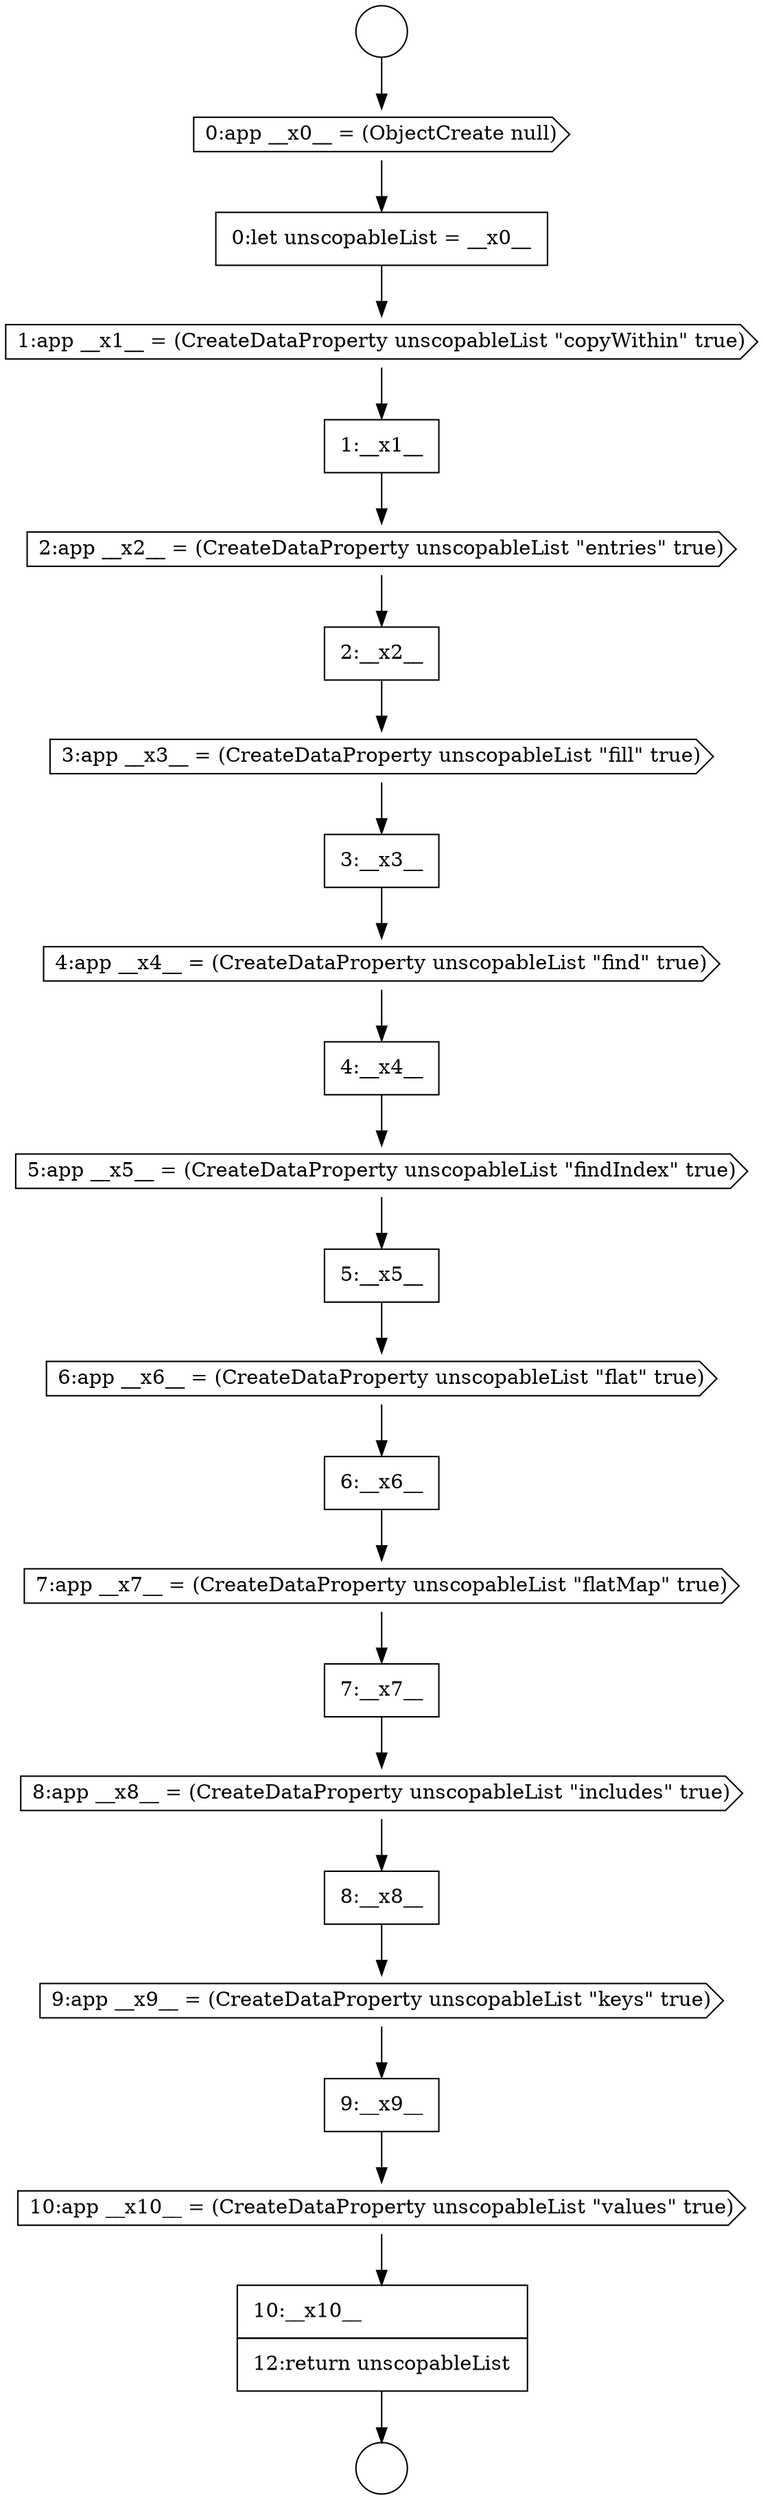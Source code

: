 digraph {
  node15628 [shape=cds, label=<<font color="black">10:app __x10__ = (CreateDataProperty unscopableList &quot;values&quot; true)</font>> color="black" fillcolor="white" style=filled]
  node15611 [shape=none, margin=0, label=<<font color="black">
    <table border="0" cellborder="1" cellspacing="0" cellpadding="10">
      <tr><td align="left">1:__x1__</td></tr>
    </table>
  </font>> color="black" fillcolor="white" style=filled]
  node15623 [shape=none, margin=0, label=<<font color="black">
    <table border="0" cellborder="1" cellspacing="0" cellpadding="10">
      <tr><td align="left">7:__x7__</td></tr>
    </table>
  </font>> color="black" fillcolor="white" style=filled]
  node15618 [shape=cds, label=<<font color="black">5:app __x5__ = (CreateDataProperty unscopableList &quot;findIndex&quot; true)</font>> color="black" fillcolor="white" style=filled]
  node15627 [shape=none, margin=0, label=<<font color="black">
    <table border="0" cellborder="1" cellspacing="0" cellpadding="10">
      <tr><td align="left">9:__x9__</td></tr>
    </table>
  </font>> color="black" fillcolor="white" style=filled]
  node15610 [shape=cds, label=<<font color="black">1:app __x1__ = (CreateDataProperty unscopableList &quot;copyWithin&quot; true)</font>> color="black" fillcolor="white" style=filled]
  node15619 [shape=none, margin=0, label=<<font color="black">
    <table border="0" cellborder="1" cellspacing="0" cellpadding="10">
      <tr><td align="left">5:__x5__</td></tr>
    </table>
  </font>> color="black" fillcolor="white" style=filled]
  node15624 [shape=cds, label=<<font color="black">8:app __x8__ = (CreateDataProperty unscopableList &quot;includes&quot; true)</font>> color="black" fillcolor="white" style=filled]
  node15614 [shape=cds, label=<<font color="black">3:app __x3__ = (CreateDataProperty unscopableList &quot;fill&quot; true)</font>> color="black" fillcolor="white" style=filled]
  node15607 [shape=circle label=" " color="black" fillcolor="white" style=filled]
  node15609 [shape=none, margin=0, label=<<font color="black">
    <table border="0" cellborder="1" cellspacing="0" cellpadding="10">
      <tr><td align="left">0:let unscopableList = __x0__</td></tr>
    </table>
  </font>> color="black" fillcolor="white" style=filled]
  node15626 [shape=cds, label=<<font color="black">9:app __x9__ = (CreateDataProperty unscopableList &quot;keys&quot; true)</font>> color="black" fillcolor="white" style=filled]
  node15620 [shape=cds, label=<<font color="black">6:app __x6__ = (CreateDataProperty unscopableList &quot;flat&quot; true)</font>> color="black" fillcolor="white" style=filled]
  node15615 [shape=none, margin=0, label=<<font color="black">
    <table border="0" cellborder="1" cellspacing="0" cellpadding="10">
      <tr><td align="left">3:__x3__</td></tr>
    </table>
  </font>> color="black" fillcolor="white" style=filled]
  node15608 [shape=cds, label=<<font color="black">0:app __x0__ = (ObjectCreate null)</font>> color="black" fillcolor="white" style=filled]
  node15613 [shape=none, margin=0, label=<<font color="black">
    <table border="0" cellborder="1" cellspacing="0" cellpadding="10">
      <tr><td align="left">2:__x2__</td></tr>
    </table>
  </font>> color="black" fillcolor="white" style=filled]
  node15612 [shape=cds, label=<<font color="black">2:app __x2__ = (CreateDataProperty unscopableList &quot;entries&quot; true)</font>> color="black" fillcolor="white" style=filled]
  node15625 [shape=none, margin=0, label=<<font color="black">
    <table border="0" cellborder="1" cellspacing="0" cellpadding="10">
      <tr><td align="left">8:__x8__</td></tr>
    </table>
  </font>> color="black" fillcolor="white" style=filled]
  node15621 [shape=none, margin=0, label=<<font color="black">
    <table border="0" cellborder="1" cellspacing="0" cellpadding="10">
      <tr><td align="left">6:__x6__</td></tr>
    </table>
  </font>> color="black" fillcolor="white" style=filled]
  node15629 [shape=none, margin=0, label=<<font color="black">
    <table border="0" cellborder="1" cellspacing="0" cellpadding="10">
      <tr><td align="left">10:__x10__</td></tr>
      <tr><td align="left">12:return unscopableList</td></tr>
    </table>
  </font>> color="black" fillcolor="white" style=filled]
  node15616 [shape=cds, label=<<font color="black">4:app __x4__ = (CreateDataProperty unscopableList &quot;find&quot; true)</font>> color="black" fillcolor="white" style=filled]
  node15606 [shape=circle label=" " color="black" fillcolor="white" style=filled]
  node15622 [shape=cds, label=<<font color="black">7:app __x7__ = (CreateDataProperty unscopableList &quot;flatMap&quot; true)</font>> color="black" fillcolor="white" style=filled]
  node15617 [shape=none, margin=0, label=<<font color="black">
    <table border="0" cellborder="1" cellspacing="0" cellpadding="10">
      <tr><td align="left">4:__x4__</td></tr>
    </table>
  </font>> color="black" fillcolor="white" style=filled]
  node15626 -> node15627 [ color="black"]
  node15610 -> node15611 [ color="black"]
  node15622 -> node15623 [ color="black"]
  node15614 -> node15615 [ color="black"]
  node15615 -> node15616 [ color="black"]
  node15617 -> node15618 [ color="black"]
  node15624 -> node15625 [ color="black"]
  node15623 -> node15624 [ color="black"]
  node15625 -> node15626 [ color="black"]
  node15619 -> node15620 [ color="black"]
  node15612 -> node15613 [ color="black"]
  node15608 -> node15609 [ color="black"]
  node15618 -> node15619 [ color="black"]
  node15611 -> node15612 [ color="black"]
  node15620 -> node15621 [ color="black"]
  node15606 -> node15608 [ color="black"]
  node15609 -> node15610 [ color="black"]
  node15629 -> node15607 [ color="black"]
  node15627 -> node15628 [ color="black"]
  node15616 -> node15617 [ color="black"]
  node15613 -> node15614 [ color="black"]
  node15621 -> node15622 [ color="black"]
  node15628 -> node15629 [ color="black"]
}
